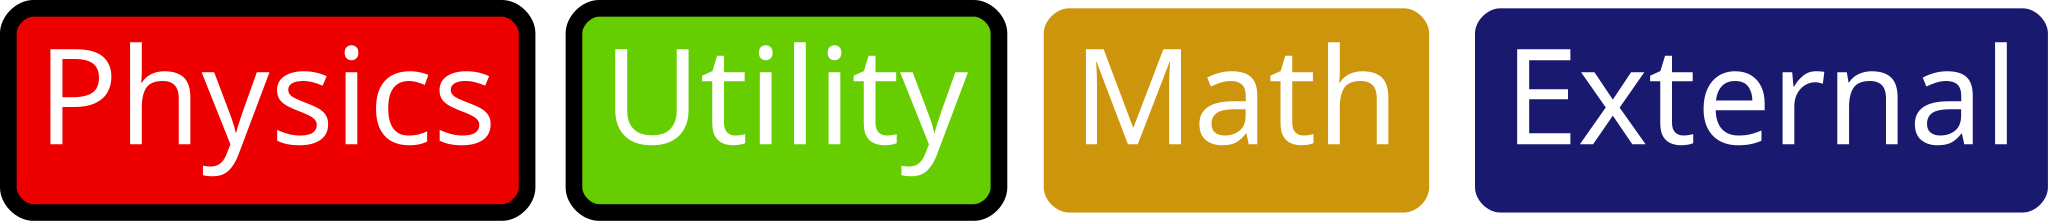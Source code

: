 digraph Legend {
    labelloc = "b"
    rankdir = "TB"
    ratio = .3
    nodesep=0.3
    node[
         color=black,
         penwidth=0,
         fontname=ArialBlack,
         fontsize=64,
         margin=0.2,
         fontcolor=white,
         shape=box,
         style="rounded,filled"]

#subgraph cluster {
#    label="Package Types"
#    fontsize=64
#    fontname=ArialBlack
#    penwidth=2
    "phys"        [label="Physics", fillcolor=red2, style="rounded,filled", penwidth=8]
    "utility"     [label="Utility", fillcolor=chartreuse3, style="rounded,filled", penwidth=8]
    "math"        [label="Math", fillcolor=darkgoldenrod3]
    "extern"      [label="External", fillcolor=midnightblue]
#    }
}
